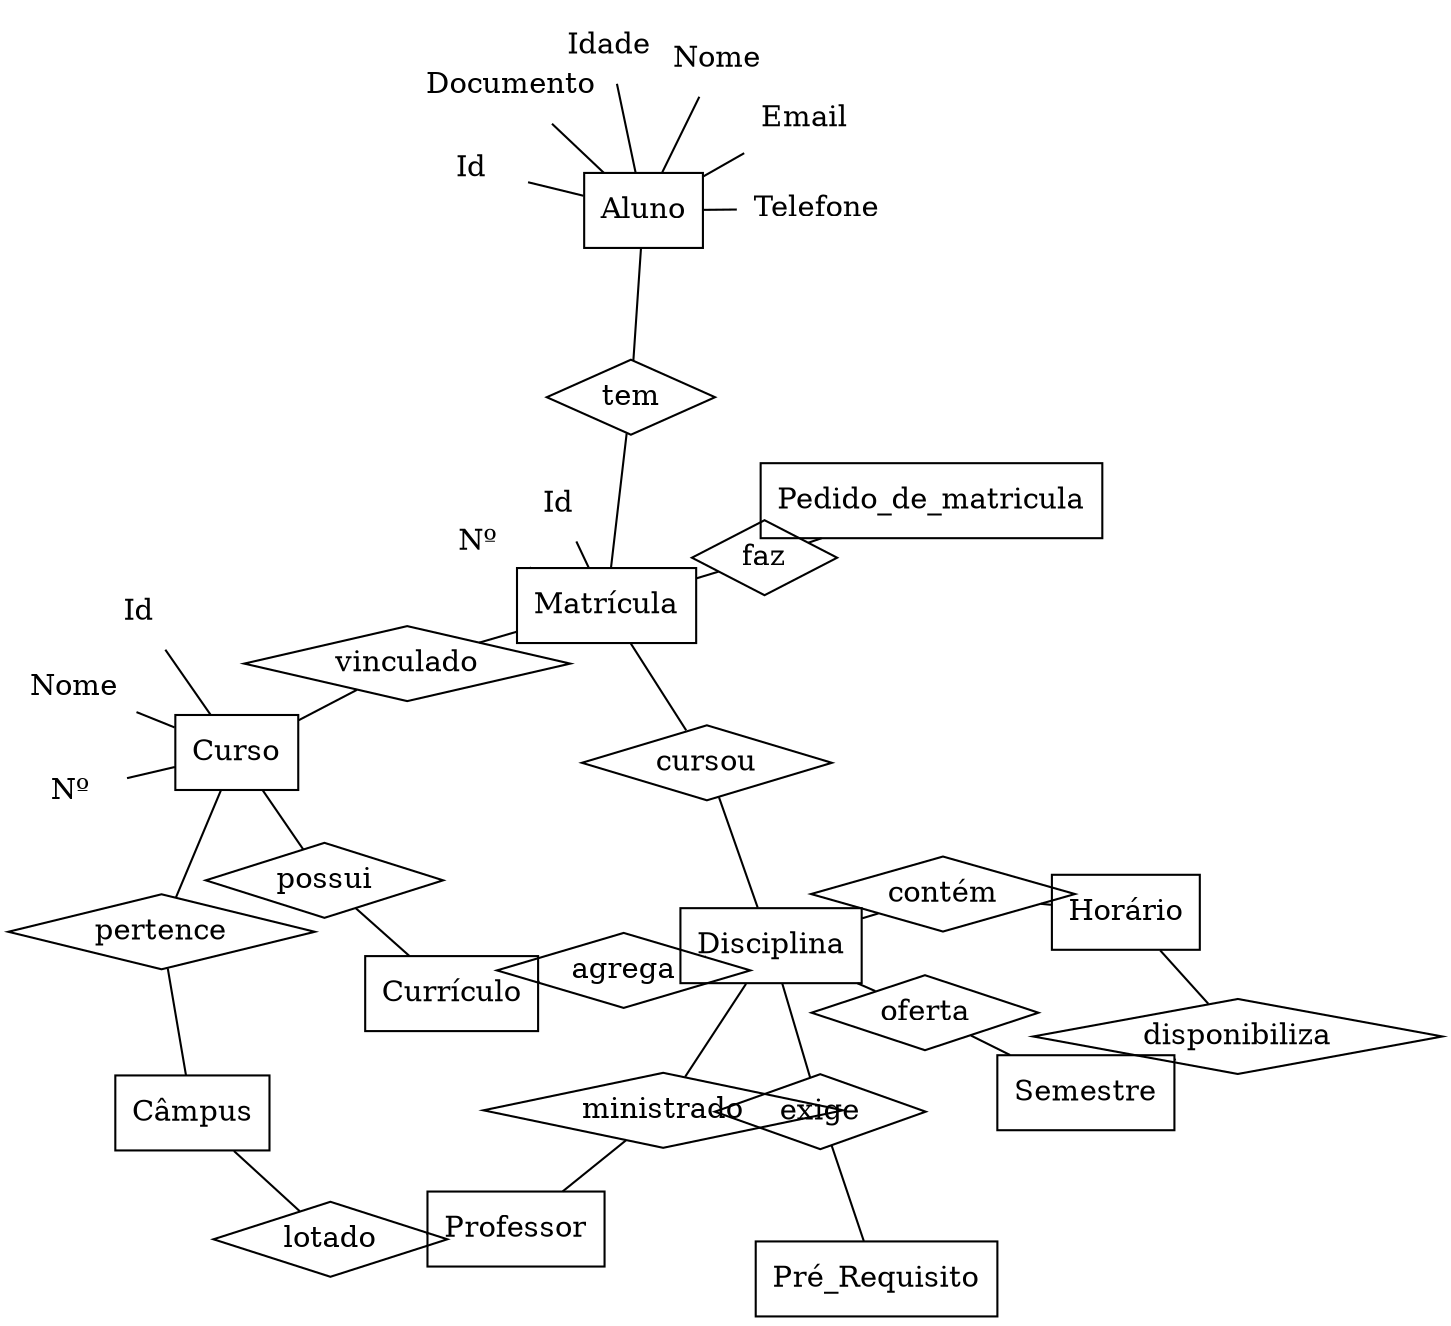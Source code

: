 graph diagramaER {
  layout = neato
  layout = neato
 
  // Entidades
  Aluno [shape=record]
  Curso  [shape=record]
  Disciplina [shape=record]
  Horário [shape=record]
  Professor [shape=record]
  Matrícula [shape=record]
  Câmpus [shape=record]
  Currículo [shape=record]
  Semestre [shape=record]
  Pedido_de_matricula [shape=record]
  Pré_Requisito [shape=record]
 
  // Atributos Aluno
  IdAluno [shape=plaintext,label="Id"]
  NomeAluno [shape=plaintext,label="Nome"]
  IdadeAluno [shape=plaintext,label="Idade"]
  DocumentoAluno [shape=plaintext,label="Documento"]
  TelefoneAluno [shape=plaintext,label="Telefone"]
  EmailAluno [shape=plaintext,label="Email"]

  // Atributos Matrícula1
  IdMatrícula [shape=plaintext,label="Id"]
  NumeroMatrícula [shape=plaintext,label="Nº"]

  // Atributos Curso
  IdCurso [shape=plaintext,label="Id"]
  NomeCurso [shape=plaintext,label="Nome"]
  NumeroCurso [shape=plaintext,label="Nº"]

  
  /*Aula [shape=plaintext]
  CH [shape=plaintext]
  CHmínima [shape=plaintext]
  CódigoCurso [shape=plaintext,label="Código"]
  CódigoDisciplina [shape=plaintext,label="Código"]
  CPF [shape=plaintext]
  Dia [shape=plaintext]
  Fase [shape=plaintext]
  Matrícula [shape=plaintext]
  NomeAluno [shape=plaintext,label="Nome"]
  NomeCurso [shape=plaintext,label="Nome"]
  NomeProfessor [shape=plaintext,label="Nome"]
  SemanaAB [shape=plaintext,label="Semana AB"]
  Semestre [shape=plaintext]
  SIAPE [shape=plaintext]
  Turno [shape=plaintext]*/

    // Verbos
    tem [shape=diamond]
    cursou [shape=diamond]
    faz [shape=diamond]
    vinculado [shape=diamond]
    pertence [shape=diamond]
    possui [shape=diamond]
    lotado [shape=diamond]
    agrega [shape=diamond]
    ministrado [shape=diamond]
    oferta [shape=diamond]
    contém [shape=diamond]
    exige [shape=diamond]
    disponibiliza [shape=diamond]
 
  //Relacionamentos
  /*Calendário [shape=diamond]
  Estuda [shape=diamond]
  Grade [shape=diamond]
  Leciona [shape=diamond]
  PréRequisito [shape=diamond]
  ProcessoDeMatrícula [shape=diamond]*/

  //Ligações
  Aluno -- IdAluno
  Aluno -- NomeAluno
  Aluno -- IdadeAluno
  Aluno -- DocumentoAluno
  Aluno -- TelefoneAluno
  Aluno -- EmailAluno

  Matrícula -- IdMatrícula
  Matrícula -- NumeroMatrícula

  Curso -- IdCurso
  Curso -- NomeCurso
  Curso -- NumeroCurso
  
  /*Aluno -- CPF
  Aluno -- Estuda [label="0..N"]
  
  Aluno -- ProcessoDeMatrícula [label="0..N"]
  Curso -- CódigoCurso
  Curso -- Estuda [label="0..N"]
  Curso -- Grade [label="1"]
  Curso -- NomeCurso
  Disciplina -- Calendário [label="1"]
  Disciplina -- CH
  Disciplina -- CHmínima
  Disciplina -- CódigoDisciplina
  Disciplina -- Fase
  Disciplina -- Grade [label="0..N"]
  Disciplina -- Leciona [label="0..N"]
  Disciplina -- PréRequisito [label="0..N"]
  Disciplina -- PréRequisito [label="1"]
  Disciplina -- ProcessoDeMatrícula [label="0..N"]
  Estuda -- Matrícula
  Horário -- Aula
  Horário -- Calendário [label="0..N"]
  Horário -- Dia
  Horário -- SemanaAB
  Horário -- Semestre
  Horário -- Turno
  Professor -- Leciona [label="0..1"]
  Professor -- NomeProfessor
  Professor -- SIAPE*/
    
    // Ligações
    Aluno -- tem -- Matrícula
    Matrícula -- cursou -- Disciplina
    Matrícula -- faz -- Pedido_de_matricula
    Matrícula -- vinculado -- Curso
    Curso -- pertence -- Câmpus
    Curso -- possui -- Currículo
    Professor -- lotado -- Câmpus
    Disciplina -- ministrado -- Professor
    Currículo -- agrega -- Disciplina
    Semestre -- oferta -- Disciplina
    Semestre -- disponibiliza -- Horário
    Disciplina -- contém -- Horário
    Disciplina -- exige -- Pré_Requisito
}
